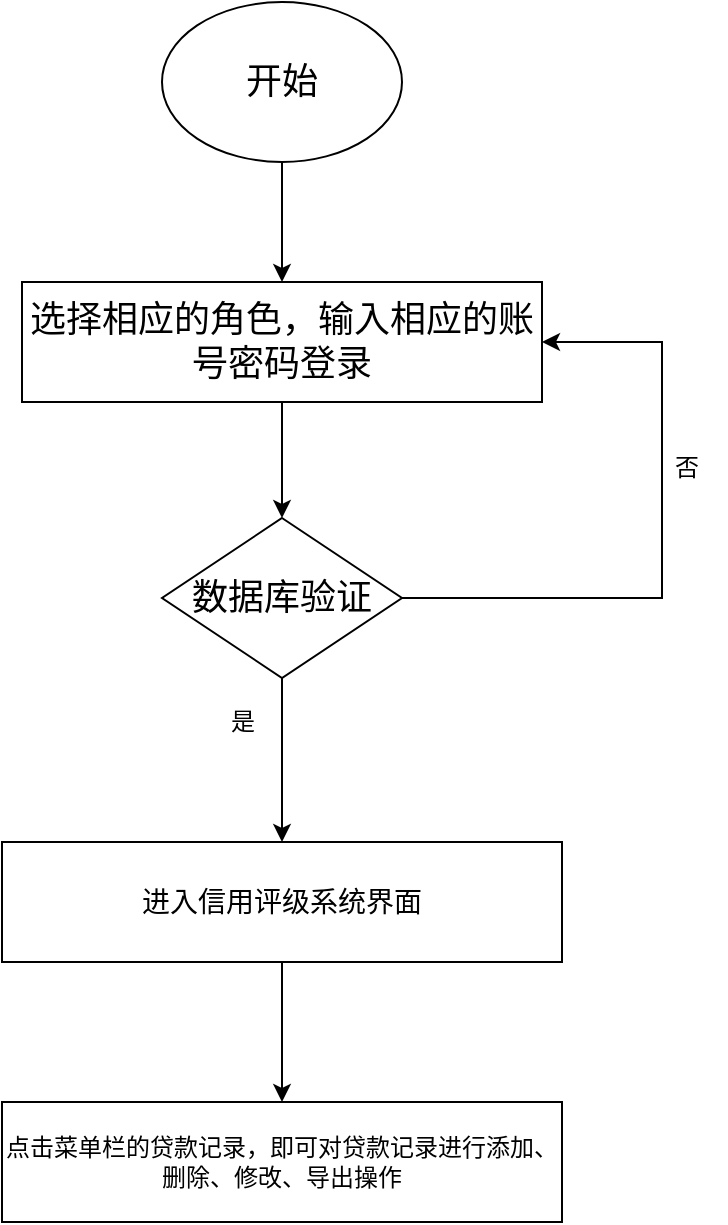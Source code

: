 <mxfile version="26.1.0">
  <diagram name="第 1 页" id="UI5crBXgyZy6Es89FjU4">
    <mxGraphModel dx="5662" dy="2682" grid="1" gridSize="10" guides="1" tooltips="1" connect="1" arrows="1" fold="1" page="1" pageScale="1" pageWidth="827" pageHeight="1169" math="0" shadow="0">
      <root>
        <mxCell id="0" />
        <mxCell id="1" parent="0" />
        <mxCell id="HW30ee-nWYa3M7AWRGV1-67" value="&lt;font style=&quot;font-size: 18px;&quot;&gt;开始&lt;/font&gt;" style="ellipse;whiteSpace=wrap;html=1;" parent="1" vertex="1">
          <mxGeometry x="-4790" y="-1760" width="120" height="80" as="geometry" />
        </mxCell>
        <mxCell id="HW30ee-nWYa3M7AWRGV1-68" value="&lt;font style=&quot;font-size: 18px;&quot;&gt;选择相应的角色，输入相应的账号密码登录&lt;/font&gt;" style="rounded=0;whiteSpace=wrap;html=1;" parent="1" vertex="1">
          <mxGeometry x="-4860" y="-1620" width="260" height="60" as="geometry" />
        </mxCell>
        <mxCell id="HW30ee-nWYa3M7AWRGV1-69" value="" style="endArrow=classic;html=1;rounded=0;exitX=0.5;exitY=1;exitDx=0;exitDy=0;" parent="1" source="HW30ee-nWYa3M7AWRGV1-67" target="HW30ee-nWYa3M7AWRGV1-68" edge="1">
          <mxGeometry width="50" height="50" relative="1" as="geometry">
            <mxPoint x="-4738.52" y="-1650" as="sourcePoint" />
            <mxPoint x="-4510" y="-1549.6" as="targetPoint" />
          </mxGeometry>
        </mxCell>
        <mxCell id="HW30ee-nWYa3M7AWRGV1-71" value="&lt;font style=&quot;font-size: 18px;&quot;&gt;数据库验证&lt;/font&gt;" style="rhombus;whiteSpace=wrap;html=1;" parent="1" vertex="1">
          <mxGeometry x="-4790" y="-1502" width="120" height="80" as="geometry" />
        </mxCell>
        <mxCell id="HW30ee-nWYa3M7AWRGV1-72" value="" style="endArrow=classic;html=1;rounded=0;entryX=0.5;entryY=0;entryDx=0;entryDy=0;exitX=0.5;exitY=1;exitDx=0;exitDy=0;" parent="1" source="HW30ee-nWYa3M7AWRGV1-68" target="HW30ee-nWYa3M7AWRGV1-71" edge="1">
          <mxGeometry width="50" height="50" relative="1" as="geometry">
            <mxPoint x="-4560" y="-1530" as="sourcePoint" />
            <mxPoint x="-4510" y="-1580" as="targetPoint" />
          </mxGeometry>
        </mxCell>
        <mxCell id="HW30ee-nWYa3M7AWRGV1-73" value="是" style="text;html=1;align=center;verticalAlign=middle;resizable=0;points=[];autosize=1;strokeColor=none;fillColor=none;" parent="1" vertex="1">
          <mxGeometry x="-4770" y="-1415" width="40" height="30" as="geometry" />
        </mxCell>
        <mxCell id="HW30ee-nWYa3M7AWRGV1-74" value="" style="endArrow=classic;html=1;rounded=0;entryX=1;entryY=0.5;entryDx=0;entryDy=0;" parent="1" target="HW30ee-nWYa3M7AWRGV1-68" edge="1">
          <mxGeometry width="50" height="50" relative="1" as="geometry">
            <mxPoint x="-4540" y="-1590" as="sourcePoint" />
            <mxPoint x="-4510" y="-1580" as="targetPoint" />
          </mxGeometry>
        </mxCell>
        <mxCell id="HW30ee-nWYa3M7AWRGV1-76" value="" style="shape=partialRectangle;whiteSpace=wrap;html=1;bottom=0;right=0;fillColor=none;rotation=-180;" parent="1" vertex="1">
          <mxGeometry x="-4670" y="-1590" width="130" height="128" as="geometry" />
        </mxCell>
        <mxCell id="HW30ee-nWYa3M7AWRGV1-77" value="否" style="text;html=1;align=center;verticalAlign=middle;resizable=0;points=[];autosize=1;strokeColor=none;fillColor=none;" parent="1" vertex="1">
          <mxGeometry x="-4548" y="-1542" width="40" height="30" as="geometry" />
        </mxCell>
        <mxCell id="HW30ee-nWYa3M7AWRGV1-78" value="" style="endArrow=classic;html=1;rounded=0;exitX=0.5;exitY=1;exitDx=0;exitDy=0;entryX=0.5;entryY=0;entryDx=0;entryDy=0;entryPerimeter=0;" parent="1" source="HW30ee-nWYa3M7AWRGV1-71" target="HW30ee-nWYa3M7AWRGV1-79" edge="1">
          <mxGeometry width="50" height="50" relative="1" as="geometry">
            <mxPoint x="-4560" y="-1330" as="sourcePoint" />
            <mxPoint x="-4730" y="-1350" as="targetPoint" />
          </mxGeometry>
        </mxCell>
        <mxCell id="HW30ee-nWYa3M7AWRGV1-79" value="&lt;span style=&quot;font-size: 14px;&quot;&gt;进入信用评级系统界面&lt;/span&gt;" style="rounded=0;whiteSpace=wrap;html=1;" parent="1" vertex="1">
          <mxGeometry x="-4870" y="-1340" width="280" height="60" as="geometry" />
        </mxCell>
        <mxCell id="I5STsGGoBLxxpBiurrsh-1" value="" style="endArrow=classic;html=1;rounded=0;exitX=0.5;exitY=1;exitDx=0;exitDy=0;entryX=0.5;entryY=0;entryDx=0;entryDy=0;" parent="1" source="HW30ee-nWYa3M7AWRGV1-79" target="I5STsGGoBLxxpBiurrsh-2" edge="1">
          <mxGeometry width="50" height="50" relative="1" as="geometry">
            <mxPoint x="-4640" y="-1230" as="sourcePoint" />
            <mxPoint x="-4730" y="-1220" as="targetPoint" />
          </mxGeometry>
        </mxCell>
        <mxCell id="I5STsGGoBLxxpBiurrsh-2" value="点击菜单栏的贷款记录，即可对贷款记录进行添加、删除、修改、导出操作" style="rounded=0;whiteSpace=wrap;html=1;" parent="1" vertex="1">
          <mxGeometry x="-4870" y="-1210" width="280" height="60" as="geometry" />
        </mxCell>
      </root>
    </mxGraphModel>
  </diagram>
</mxfile>
